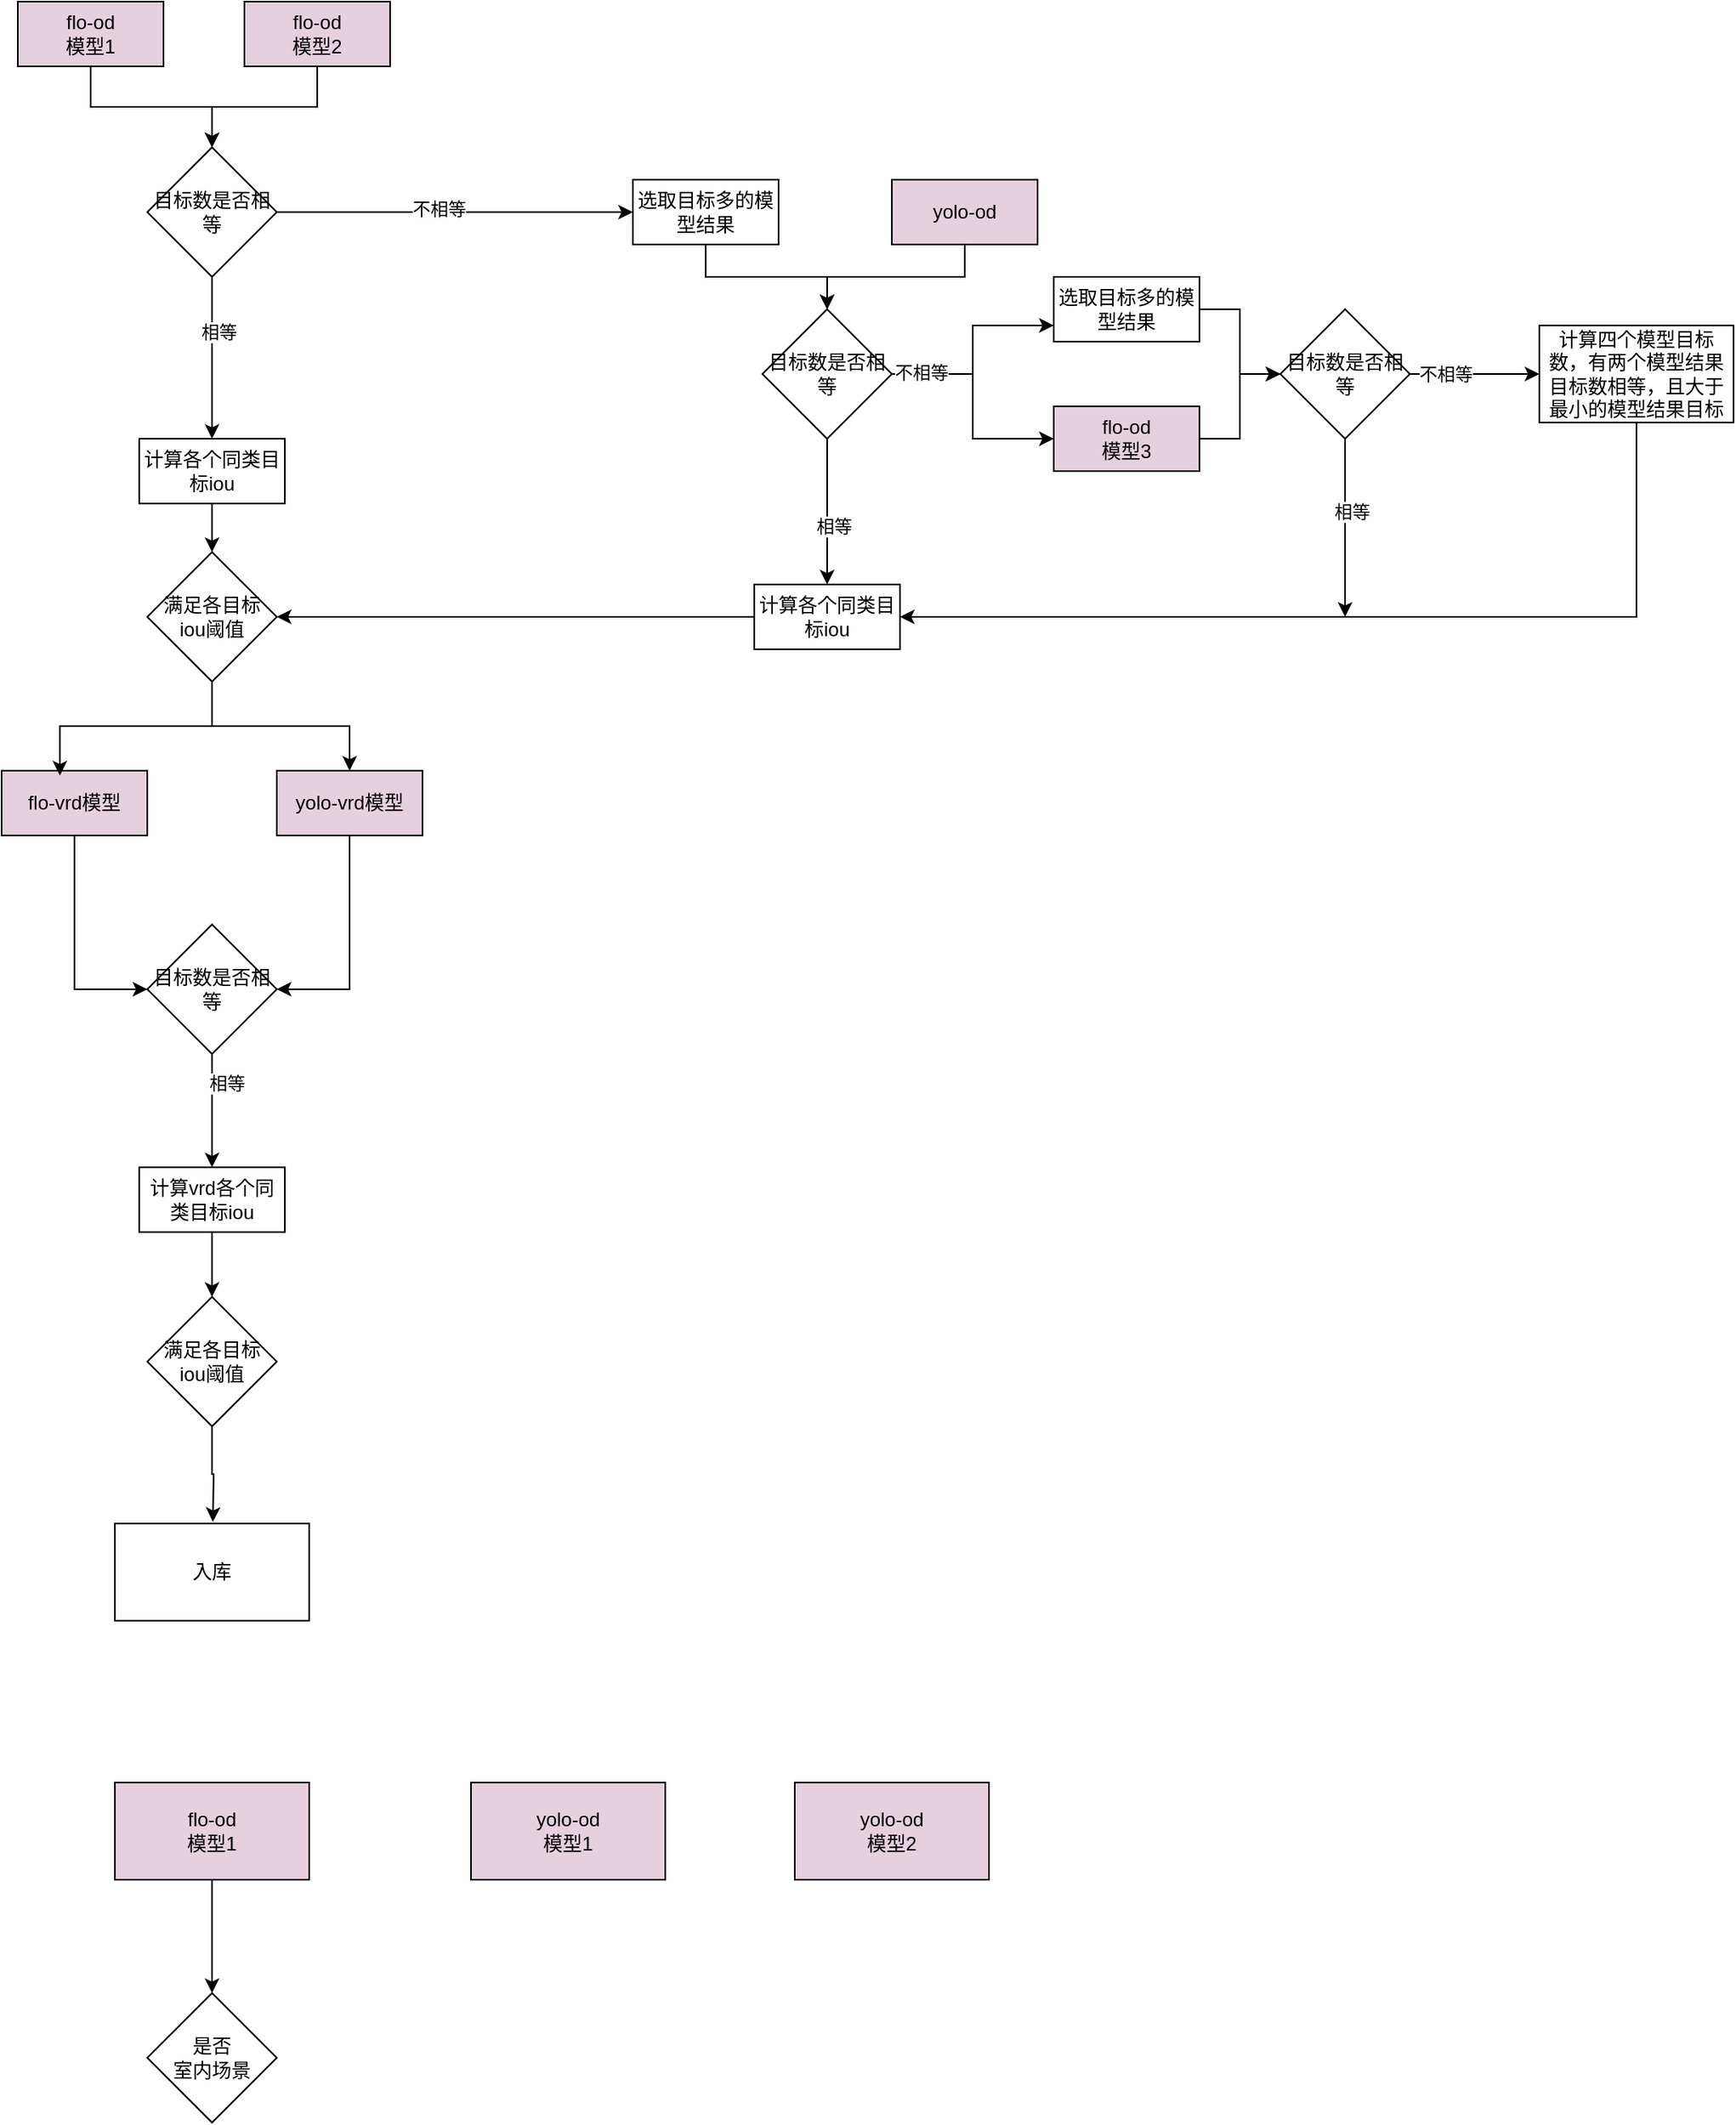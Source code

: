 <mxfile version="27.0.1">
  <diagram name="第 1 页" id="9opfUl3JKIg5s-sDdWxu">
    <mxGraphModel dx="1959" dy="914" grid="1" gridSize="10" guides="1" tooltips="1" connect="1" arrows="1" fold="1" page="1" pageScale="1" pageWidth="827" pageHeight="1169" math="0" shadow="0">
      <root>
        <mxCell id="0" />
        <mxCell id="1" parent="0" />
        <mxCell id="dXUoR89ki3mzmKilDUe6-69" style="edgeStyle=orthogonalEdgeStyle;rounded=0;orthogonalLoop=1;jettySize=auto;html=1;entryX=0.5;entryY=0;entryDx=0;entryDy=0;" parent="1" source="dXUoR89ki3mzmKilDUe6-2" target="dXUoR89ki3mzmKilDUe6-4" edge="1">
          <mxGeometry relative="1" as="geometry" />
        </mxCell>
        <mxCell id="dXUoR89ki3mzmKilDUe6-2" value="flo-od&lt;div&gt;模型1&lt;/div&gt;" style="rounded=0;whiteSpace=wrap;html=1;fillColor=#E6D0DE;" parent="1" vertex="1">
          <mxGeometry x="60" y="90" width="90" height="40" as="geometry" />
        </mxCell>
        <mxCell id="dXUoR89ki3mzmKilDUe6-68" style="edgeStyle=orthogonalEdgeStyle;rounded=0;orthogonalLoop=1;jettySize=auto;html=1;" parent="1" source="dXUoR89ki3mzmKilDUe6-3" target="dXUoR89ki3mzmKilDUe6-4" edge="1">
          <mxGeometry relative="1" as="geometry" />
        </mxCell>
        <mxCell id="dXUoR89ki3mzmKilDUe6-3" value="flo-od&lt;div&gt;模型2&lt;/div&gt;" style="rounded=0;whiteSpace=wrap;html=1;fillColor=#E6D0DE;" parent="1" vertex="1">
          <mxGeometry x="200" y="90" width="90" height="40" as="geometry" />
        </mxCell>
        <mxCell id="dXUoR89ki3mzmKilDUe6-9" style="edgeStyle=orthogonalEdgeStyle;rounded=0;orthogonalLoop=1;jettySize=auto;html=1;exitX=0.5;exitY=1;exitDx=0;exitDy=0;entryX=0.5;entryY=0;entryDx=0;entryDy=0;" parent="1" source="dXUoR89ki3mzmKilDUe6-4" target="dXUoR89ki3mzmKilDUe6-7" edge="1">
          <mxGeometry relative="1" as="geometry" />
        </mxCell>
        <mxCell id="dXUoR89ki3mzmKilDUe6-10" value="相等" style="edgeLabel;html=1;align=center;verticalAlign=middle;resizable=0;points=[];" parent="dXUoR89ki3mzmKilDUe6-9" vertex="1" connectable="0">
          <mxGeometry x="-0.333" y="4" relative="1" as="geometry">
            <mxPoint as="offset" />
          </mxGeometry>
        </mxCell>
        <mxCell id="dXUoR89ki3mzmKilDUe6-35" style="edgeStyle=orthogonalEdgeStyle;rounded=0;orthogonalLoop=1;jettySize=auto;html=1;exitX=1;exitY=0.5;exitDx=0;exitDy=0;" parent="1" source="dXUoR89ki3mzmKilDUe6-4" target="dXUoR89ki3mzmKilDUe6-34" edge="1">
          <mxGeometry relative="1" as="geometry" />
        </mxCell>
        <mxCell id="dXUoR89ki3mzmKilDUe6-36" value="不相等" style="edgeLabel;html=1;align=center;verticalAlign=middle;resizable=0;points=[];" parent="dXUoR89ki3mzmKilDUe6-35" vertex="1" connectable="0">
          <mxGeometry x="-0.089" y="2" relative="1" as="geometry">
            <mxPoint as="offset" />
          </mxGeometry>
        </mxCell>
        <mxCell id="dXUoR89ki3mzmKilDUe6-4" value="目标数是否相等" style="rhombus;whiteSpace=wrap;html=1;" parent="1" vertex="1">
          <mxGeometry x="140" y="180" width="80" height="80" as="geometry" />
        </mxCell>
        <mxCell id="dXUoR89ki3mzmKilDUe6-16" value="" style="edgeStyle=orthogonalEdgeStyle;rounded=0;orthogonalLoop=1;jettySize=auto;html=1;" parent="1" source="dXUoR89ki3mzmKilDUe6-7" target="dXUoR89ki3mzmKilDUe6-15" edge="1">
          <mxGeometry relative="1" as="geometry" />
        </mxCell>
        <mxCell id="dXUoR89ki3mzmKilDUe6-7" value="计算各个同类目标iou" style="rounded=0;whiteSpace=wrap;html=1;" parent="1" vertex="1">
          <mxGeometry x="135" y="360" width="90" height="40" as="geometry" />
        </mxCell>
        <mxCell id="dXUoR89ki3mzmKilDUe6-21" style="edgeStyle=orthogonalEdgeStyle;rounded=0;orthogonalLoop=1;jettySize=auto;html=1;exitX=0.5;exitY=1;exitDx=0;exitDy=0;entryX=0.5;entryY=0;entryDx=0;entryDy=0;" parent="1" source="dXUoR89ki3mzmKilDUe6-15" target="dXUoR89ki3mzmKilDUe6-18" edge="1">
          <mxGeometry relative="1" as="geometry" />
        </mxCell>
        <mxCell id="dXUoR89ki3mzmKilDUe6-15" value="满足各目标&lt;div&gt;iou阈值&lt;/div&gt;" style="rhombus;whiteSpace=wrap;html=1;" parent="1" vertex="1">
          <mxGeometry x="140" y="430" width="80" height="80" as="geometry" />
        </mxCell>
        <mxCell id="dXUoR89ki3mzmKilDUe6-23" style="edgeStyle=orthogonalEdgeStyle;rounded=0;orthogonalLoop=1;jettySize=auto;html=1;entryX=0;entryY=0.5;entryDx=0;entryDy=0;" parent="1" source="dXUoR89ki3mzmKilDUe6-17" target="dXUoR89ki3mzmKilDUe6-22" edge="1">
          <mxGeometry relative="1" as="geometry" />
        </mxCell>
        <mxCell id="dXUoR89ki3mzmKilDUe6-17" value="flo-vrd模型" style="rounded=0;whiteSpace=wrap;html=1;fillColor=#E6D0DE;" parent="1" vertex="1">
          <mxGeometry x="50" y="565" width="90" height="40" as="geometry" />
        </mxCell>
        <mxCell id="dXUoR89ki3mzmKilDUe6-24" style="edgeStyle=orthogonalEdgeStyle;rounded=0;orthogonalLoop=1;jettySize=auto;html=1;entryX=1;entryY=0.5;entryDx=0;entryDy=0;" parent="1" source="dXUoR89ki3mzmKilDUe6-18" target="dXUoR89ki3mzmKilDUe6-22" edge="1">
          <mxGeometry relative="1" as="geometry" />
        </mxCell>
        <mxCell id="dXUoR89ki3mzmKilDUe6-18" value="yolo-vrd模型" style="rounded=0;whiteSpace=wrap;html=1;fillColor=#E6D0DE;" parent="1" vertex="1">
          <mxGeometry x="220" y="565" width="90" height="40" as="geometry" />
        </mxCell>
        <mxCell id="dXUoR89ki3mzmKilDUe6-19" style="edgeStyle=orthogonalEdgeStyle;rounded=0;orthogonalLoop=1;jettySize=auto;html=1;exitX=0.5;exitY=1;exitDx=0;exitDy=0;entryX=0.4;entryY=0.075;entryDx=0;entryDy=0;entryPerimeter=0;" parent="1" source="dXUoR89ki3mzmKilDUe6-15" target="dXUoR89ki3mzmKilDUe6-17" edge="1">
          <mxGeometry relative="1" as="geometry" />
        </mxCell>
        <mxCell id="dXUoR89ki3mzmKilDUe6-26" style="edgeStyle=orthogonalEdgeStyle;rounded=0;orthogonalLoop=1;jettySize=auto;html=1;exitX=0.5;exitY=1;exitDx=0;exitDy=0;entryX=0.5;entryY=0;entryDx=0;entryDy=0;" parent="1" source="dXUoR89ki3mzmKilDUe6-22" target="dXUoR89ki3mzmKilDUe6-25" edge="1">
          <mxGeometry relative="1" as="geometry" />
        </mxCell>
        <mxCell id="dXUoR89ki3mzmKilDUe6-27" value="相等" style="edgeLabel;html=1;align=center;verticalAlign=middle;resizable=0;points=[];" parent="dXUoR89ki3mzmKilDUe6-26" vertex="1" connectable="0">
          <mxGeometry x="-0.486" y="9" relative="1" as="geometry">
            <mxPoint as="offset" />
          </mxGeometry>
        </mxCell>
        <mxCell id="dXUoR89ki3mzmKilDUe6-22" value="目标数是否相等" style="rhombus;whiteSpace=wrap;html=1;" parent="1" vertex="1">
          <mxGeometry x="140" y="660" width="80" height="80" as="geometry" />
        </mxCell>
        <mxCell id="dXUoR89ki3mzmKilDUe6-29" value="" style="edgeStyle=orthogonalEdgeStyle;rounded=0;orthogonalLoop=1;jettySize=auto;html=1;" parent="1" source="dXUoR89ki3mzmKilDUe6-25" target="dXUoR89ki3mzmKilDUe6-28" edge="1">
          <mxGeometry relative="1" as="geometry" />
        </mxCell>
        <mxCell id="dXUoR89ki3mzmKilDUe6-25" value="计算vrd各个同类目标iou" style="rounded=0;whiteSpace=wrap;html=1;" parent="1" vertex="1">
          <mxGeometry x="135" y="810" width="90" height="40" as="geometry" />
        </mxCell>
        <mxCell id="dXUoR89ki3mzmKilDUe6-28" value="满足各目标&lt;div&gt;iou阈值&lt;/div&gt;" style="rhombus;whiteSpace=wrap;html=1;" parent="1" vertex="1">
          <mxGeometry x="140" y="890" width="80" height="80" as="geometry" />
        </mxCell>
        <mxCell id="dXUoR89ki3mzmKilDUe6-31" style="edgeStyle=orthogonalEdgeStyle;rounded=0;orthogonalLoop=1;jettySize=auto;html=1;exitX=0.5;exitY=1;exitDx=0;exitDy=0;entryX=0.45;entryY=-0.017;entryDx=0;entryDy=0;entryPerimeter=0;" parent="1" source="dXUoR89ki3mzmKilDUe6-28" edge="1">
          <mxGeometry relative="1" as="geometry">
            <mxPoint x="180.5" y="1028.98" as="targetPoint" />
          </mxGeometry>
        </mxCell>
        <mxCell id="dXUoR89ki3mzmKilDUe6-32" value="入库" style="rounded=0;whiteSpace=wrap;html=1;" parent="1" vertex="1">
          <mxGeometry x="120" y="1030" width="120" height="60" as="geometry" />
        </mxCell>
        <mxCell id="B18N643OG5OTiS8_dy-o-3" style="edgeStyle=orthogonalEdgeStyle;rounded=0;orthogonalLoop=1;jettySize=auto;html=1;entryX=0.5;entryY=0;entryDx=0;entryDy=0;" edge="1" parent="1" source="dXUoR89ki3mzmKilDUe6-34" target="dXUoR89ki3mzmKilDUe6-38">
          <mxGeometry relative="1" as="geometry" />
        </mxCell>
        <mxCell id="dXUoR89ki3mzmKilDUe6-34" value="选取目标多的模型结果" style="rounded=0;whiteSpace=wrap;html=1;" parent="1" vertex="1">
          <mxGeometry x="440" y="200" width="90" height="40" as="geometry" />
        </mxCell>
        <mxCell id="dXUoR89ki3mzmKilDUe6-67" style="edgeStyle=orthogonalEdgeStyle;rounded=0;orthogonalLoop=1;jettySize=auto;html=1;entryX=0.5;entryY=0;entryDx=0;entryDy=0;" parent="1" source="dXUoR89ki3mzmKilDUe6-37" target="dXUoR89ki3mzmKilDUe6-38" edge="1">
          <mxGeometry relative="1" as="geometry" />
        </mxCell>
        <mxCell id="dXUoR89ki3mzmKilDUe6-37" value="yolo-od" style="rounded=0;whiteSpace=wrap;html=1;fillColor=#E6D0DE;" parent="1" vertex="1">
          <mxGeometry x="600" y="200" width="90" height="40" as="geometry" />
        </mxCell>
        <mxCell id="dXUoR89ki3mzmKilDUe6-41" style="edgeStyle=orthogonalEdgeStyle;rounded=0;orthogonalLoop=1;jettySize=auto;html=1;exitX=0.5;exitY=1;exitDx=0;exitDy=0;entryX=0.5;entryY=0;entryDx=0;entryDy=0;" parent="1" source="dXUoR89ki3mzmKilDUe6-38" target="dXUoR89ki3mzmKilDUe6-43" edge="1">
          <mxGeometry relative="1" as="geometry">
            <mxPoint x="560" y="430" as="targetPoint" />
          </mxGeometry>
        </mxCell>
        <mxCell id="dXUoR89ki3mzmKilDUe6-42" value="相等" style="edgeLabel;html=1;align=center;verticalAlign=middle;resizable=0;points=[];" parent="dXUoR89ki3mzmKilDUe6-41" vertex="1" connectable="0">
          <mxGeometry x="0.205" y="4" relative="1" as="geometry">
            <mxPoint as="offset" />
          </mxGeometry>
        </mxCell>
        <mxCell id="B18N643OG5OTiS8_dy-o-10" style="edgeStyle=orthogonalEdgeStyle;rounded=0;orthogonalLoop=1;jettySize=auto;html=1;entryX=0;entryY=0.75;entryDx=0;entryDy=0;" edge="1" parent="1" source="dXUoR89ki3mzmKilDUe6-38" target="B18N643OG5OTiS8_dy-o-1">
          <mxGeometry relative="1" as="geometry" />
        </mxCell>
        <mxCell id="B18N643OG5OTiS8_dy-o-11" style="edgeStyle=orthogonalEdgeStyle;rounded=0;orthogonalLoop=1;jettySize=auto;html=1;entryX=0;entryY=0.5;entryDx=0;entryDy=0;" edge="1" parent="1" source="dXUoR89ki3mzmKilDUe6-38" target="dXUoR89ki3mzmKilDUe6-46">
          <mxGeometry relative="1" as="geometry" />
        </mxCell>
        <mxCell id="B18N643OG5OTiS8_dy-o-12" value="不相等" style="edgeLabel;html=1;align=center;verticalAlign=middle;resizable=0;points=[];" vertex="1" connectable="0" parent="B18N643OG5OTiS8_dy-o-11">
          <mxGeometry x="-0.75" y="1" relative="1" as="geometry">
            <mxPoint as="offset" />
          </mxGeometry>
        </mxCell>
        <mxCell id="dXUoR89ki3mzmKilDUe6-38" value="目标数是否相等" style="rhombus;whiteSpace=wrap;html=1;" parent="1" vertex="1">
          <mxGeometry x="520" y="280" width="80" height="80" as="geometry" />
        </mxCell>
        <mxCell id="dXUoR89ki3mzmKilDUe6-44" style="edgeStyle=orthogonalEdgeStyle;rounded=0;orthogonalLoop=1;jettySize=auto;html=1;entryX=1;entryY=0.5;entryDx=0;entryDy=0;" parent="1" source="dXUoR89ki3mzmKilDUe6-43" target="dXUoR89ki3mzmKilDUe6-15" edge="1">
          <mxGeometry relative="1" as="geometry" />
        </mxCell>
        <mxCell id="dXUoR89ki3mzmKilDUe6-43" value="计算各个同类目标iou" style="rounded=0;whiteSpace=wrap;html=1;" parent="1" vertex="1">
          <mxGeometry x="515" y="450" width="90" height="40" as="geometry" />
        </mxCell>
        <mxCell id="B18N643OG5OTiS8_dy-o-14" style="edgeStyle=orthogonalEdgeStyle;rounded=0;orthogonalLoop=1;jettySize=auto;html=1;" edge="1" parent="1" source="dXUoR89ki3mzmKilDUe6-46" target="dXUoR89ki3mzmKilDUe6-54">
          <mxGeometry relative="1" as="geometry" />
        </mxCell>
        <mxCell id="dXUoR89ki3mzmKilDUe6-46" value="flo-od&lt;div&gt;模型3&lt;/div&gt;" style="rounded=0;whiteSpace=wrap;html=1;fillColor=#E6D0DE;" parent="1" vertex="1">
          <mxGeometry x="700" y="340" width="90" height="40" as="geometry" />
        </mxCell>
        <mxCell id="dXUoR89ki3mzmKilDUe6-75" style="edgeStyle=orthogonalEdgeStyle;rounded=0;orthogonalLoop=1;jettySize=auto;html=1;" parent="1" source="dXUoR89ki3mzmKilDUe6-54" edge="1">
          <mxGeometry relative="1" as="geometry">
            <mxPoint x="880" y="470" as="targetPoint" />
          </mxGeometry>
        </mxCell>
        <mxCell id="dXUoR89ki3mzmKilDUe6-76" value="相等" style="edgeLabel;html=1;align=center;verticalAlign=middle;resizable=0;points=[];" parent="dXUoR89ki3mzmKilDUe6-75" vertex="1" connectable="0">
          <mxGeometry x="-0.185" y="4" relative="1" as="geometry">
            <mxPoint as="offset" />
          </mxGeometry>
        </mxCell>
        <mxCell id="B18N643OG5OTiS8_dy-o-6" style="edgeStyle=orthogonalEdgeStyle;rounded=0;orthogonalLoop=1;jettySize=auto;html=1;exitX=1;exitY=0.5;exitDx=0;exitDy=0;entryX=0;entryY=0.5;entryDx=0;entryDy=0;" edge="1" parent="1" source="dXUoR89ki3mzmKilDUe6-54" target="dXUoR89ki3mzmKilDUe6-61">
          <mxGeometry relative="1" as="geometry" />
        </mxCell>
        <mxCell id="B18N643OG5OTiS8_dy-o-7" value="不相等" style="edgeLabel;html=1;align=center;verticalAlign=middle;resizable=0;points=[];" vertex="1" connectable="0" parent="B18N643OG5OTiS8_dy-o-6">
          <mxGeometry x="-0.446" relative="1" as="geometry">
            <mxPoint as="offset" />
          </mxGeometry>
        </mxCell>
        <mxCell id="dXUoR89ki3mzmKilDUe6-54" value="目标数是否相等" style="rhombus;whiteSpace=wrap;html=1;" parent="1" vertex="1">
          <mxGeometry x="840" y="280" width="80" height="80" as="geometry" />
        </mxCell>
        <mxCell id="dXUoR89ki3mzmKilDUe6-73" style="edgeStyle=orthogonalEdgeStyle;rounded=0;orthogonalLoop=1;jettySize=auto;html=1;exitX=0.5;exitY=1;exitDx=0;exitDy=0;entryX=1;entryY=0.5;entryDx=0;entryDy=0;" parent="1" source="dXUoR89ki3mzmKilDUe6-61" target="dXUoR89ki3mzmKilDUe6-43" edge="1">
          <mxGeometry relative="1" as="geometry" />
        </mxCell>
        <mxCell id="dXUoR89ki3mzmKilDUe6-61" value="计算四个模型目标数，有两个模型结果目标数相等，且大于最小的模型结果目标" style="rounded=0;whiteSpace=wrap;html=1;" parent="1" vertex="1">
          <mxGeometry x="1000" y="290" width="120" height="60" as="geometry" />
        </mxCell>
        <mxCell id="B18N643OG5OTiS8_dy-o-13" style="edgeStyle=orthogonalEdgeStyle;rounded=0;orthogonalLoop=1;jettySize=auto;html=1;entryX=0;entryY=0.5;entryDx=0;entryDy=0;" edge="1" parent="1" source="B18N643OG5OTiS8_dy-o-1" target="dXUoR89ki3mzmKilDUe6-54">
          <mxGeometry relative="1" as="geometry" />
        </mxCell>
        <mxCell id="B18N643OG5OTiS8_dy-o-1" value="选取目标多的模型结果" style="rounded=0;whiteSpace=wrap;html=1;" vertex="1" parent="1">
          <mxGeometry x="700" y="260" width="90" height="40" as="geometry" />
        </mxCell>
        <mxCell id="B18N643OG5OTiS8_dy-o-23" value="" style="edgeStyle=orthogonalEdgeStyle;rounded=0;orthogonalLoop=1;jettySize=auto;html=1;" edge="1" parent="1" source="B18N643OG5OTiS8_dy-o-19">
          <mxGeometry relative="1" as="geometry">
            <mxPoint x="180" y="1320" as="targetPoint" />
          </mxGeometry>
        </mxCell>
        <mxCell id="B18N643OG5OTiS8_dy-o-19" value="flo-od&lt;div&gt;模型1&lt;/div&gt;" style="rounded=0;whiteSpace=wrap;html=1;fillColor=#E6D0DE;" vertex="1" parent="1">
          <mxGeometry x="120" y="1190" width="120" height="60" as="geometry" />
        </mxCell>
        <mxCell id="B18N643OG5OTiS8_dy-o-20" value="yolo-od&lt;div&gt;模型1&lt;/div&gt;" style="rounded=0;whiteSpace=wrap;html=1;fillColor=#E6D0DE;" vertex="1" parent="1">
          <mxGeometry x="340" y="1190" width="120" height="60" as="geometry" />
        </mxCell>
        <mxCell id="B18N643OG5OTiS8_dy-o-21" value="yolo-od&lt;div&gt;模型2&lt;/div&gt;" style="rounded=0;whiteSpace=wrap;html=1;fillColor=#E6D0DE;" vertex="1" parent="1">
          <mxGeometry x="540" y="1190" width="120" height="60" as="geometry" />
        </mxCell>
        <mxCell id="B18N643OG5OTiS8_dy-o-24" value="是否&lt;div&gt;室内场景&lt;/div&gt;" style="rhombus;whiteSpace=wrap;html=1;" vertex="1" parent="1">
          <mxGeometry x="140" y="1320" width="80" height="80" as="geometry" />
        </mxCell>
      </root>
    </mxGraphModel>
  </diagram>
</mxfile>
